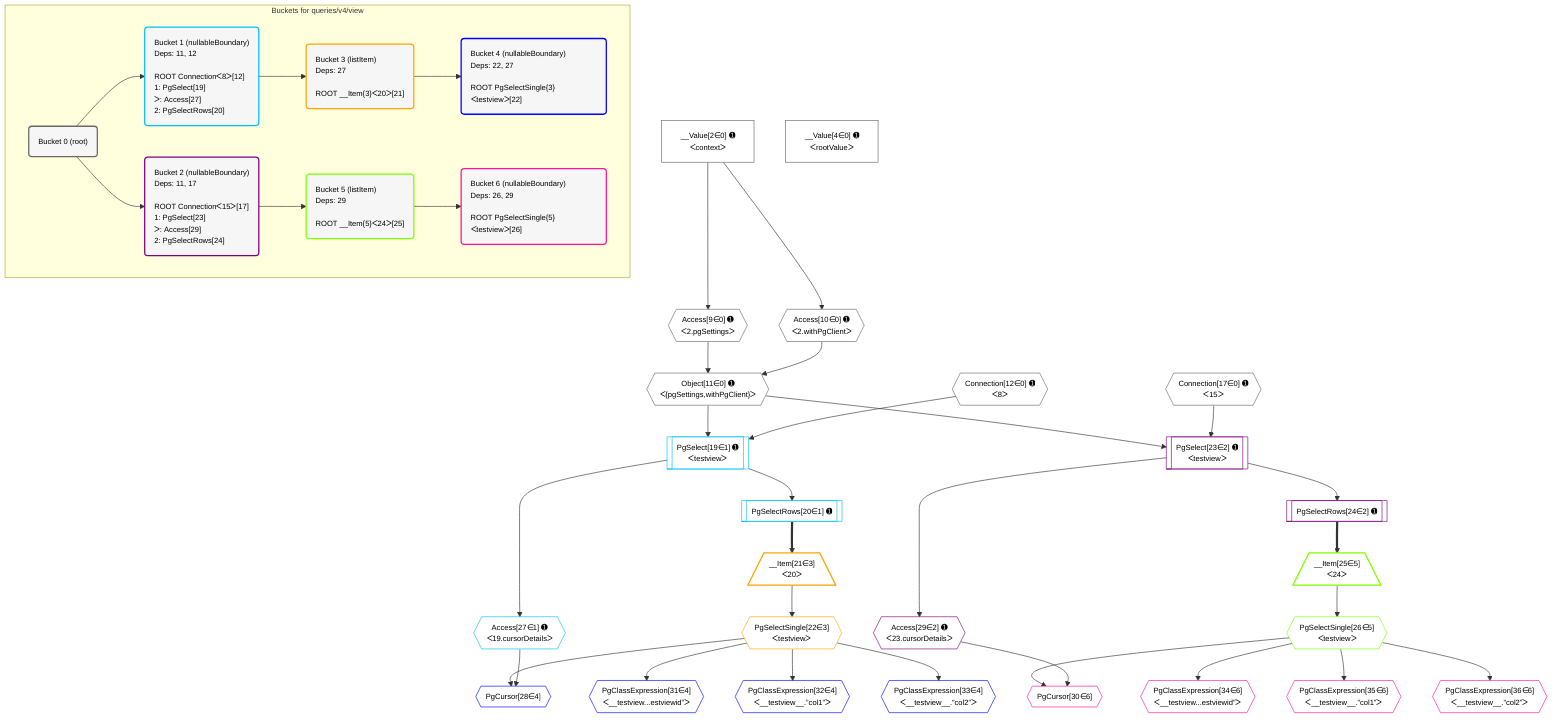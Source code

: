 %%{init: {'themeVariables': { 'fontSize': '12px'}}}%%
graph TD
    classDef path fill:#eee,stroke:#000,color:#000
    classDef plan fill:#fff,stroke-width:1px,color:#000
    classDef itemplan fill:#fff,stroke-width:2px,color:#000
    classDef unbatchedplan fill:#dff,stroke-width:1px,color:#000
    classDef sideeffectplan fill:#fcc,stroke-width:2px,color:#000
    classDef bucket fill:#f6f6f6,color:#000,stroke-width:2px,text-align:left


    %% plan dependencies
    Object11{{"Object[11∈0] ➊<br />ᐸ{pgSettings,withPgClient}ᐳ"}}:::plan
    Access9{{"Access[9∈0] ➊<br />ᐸ2.pgSettingsᐳ"}}:::plan
    Access10{{"Access[10∈0] ➊<br />ᐸ2.withPgClientᐳ"}}:::plan
    Access9 & Access10 --> Object11
    __Value2["__Value[2∈0] ➊<br />ᐸcontextᐳ"]:::plan
    __Value2 --> Access9
    __Value2 --> Access10
    __Value4["__Value[4∈0] ➊<br />ᐸrootValueᐳ"]:::plan
    Connection12{{"Connection[12∈0] ➊<br />ᐸ8ᐳ"}}:::plan
    Connection17{{"Connection[17∈0] ➊<br />ᐸ15ᐳ"}}:::plan
    PgSelect19[["PgSelect[19∈1] ➊<br />ᐸtestviewᐳ"]]:::plan
    Object11 & Connection12 --> PgSelect19
    PgSelectRows20[["PgSelectRows[20∈1] ➊"]]:::plan
    PgSelect19 --> PgSelectRows20
    Access27{{"Access[27∈1] ➊<br />ᐸ19.cursorDetailsᐳ"}}:::plan
    PgSelect19 --> Access27
    __Item21[/"__Item[21∈3]<br />ᐸ20ᐳ"\]:::itemplan
    PgSelectRows20 ==> __Item21
    PgSelectSingle22{{"PgSelectSingle[22∈3]<br />ᐸtestviewᐳ"}}:::plan
    __Item21 --> PgSelectSingle22
    PgCursor28{{"PgCursor[28∈4]"}}:::plan
    PgSelectSingle22 & Access27 --> PgCursor28
    PgClassExpression31{{"PgClassExpression[31∈4]<br />ᐸ__testview...estviewid”ᐳ"}}:::plan
    PgSelectSingle22 --> PgClassExpression31
    PgClassExpression32{{"PgClassExpression[32∈4]<br />ᐸ__testview__.”col1”ᐳ"}}:::plan
    PgSelectSingle22 --> PgClassExpression32
    PgClassExpression33{{"PgClassExpression[33∈4]<br />ᐸ__testview__.”col2”ᐳ"}}:::plan
    PgSelectSingle22 --> PgClassExpression33
    PgSelect23[["PgSelect[23∈2] ➊<br />ᐸtestviewᐳ"]]:::plan
    Object11 & Connection17 --> PgSelect23
    PgSelectRows24[["PgSelectRows[24∈2] ➊"]]:::plan
    PgSelect23 --> PgSelectRows24
    Access29{{"Access[29∈2] ➊<br />ᐸ23.cursorDetailsᐳ"}}:::plan
    PgSelect23 --> Access29
    __Item25[/"__Item[25∈5]<br />ᐸ24ᐳ"\]:::itemplan
    PgSelectRows24 ==> __Item25
    PgSelectSingle26{{"PgSelectSingle[26∈5]<br />ᐸtestviewᐳ"}}:::plan
    __Item25 --> PgSelectSingle26
    PgCursor30{{"PgCursor[30∈6]"}}:::plan
    PgSelectSingle26 & Access29 --> PgCursor30
    PgClassExpression34{{"PgClassExpression[34∈6]<br />ᐸ__testview...estviewid”ᐳ"}}:::plan
    PgSelectSingle26 --> PgClassExpression34
    PgClassExpression35{{"PgClassExpression[35∈6]<br />ᐸ__testview__.”col1”ᐳ"}}:::plan
    PgSelectSingle26 --> PgClassExpression35
    PgClassExpression36{{"PgClassExpression[36∈6]<br />ᐸ__testview__.”col2”ᐳ"}}:::plan
    PgSelectSingle26 --> PgClassExpression36

    %% define steps

    subgraph "Buckets for queries/v4/view"
    Bucket0("Bucket 0 (root)"):::bucket
    classDef bucket0 stroke:#696969
    class Bucket0,__Value2,__Value4,Access9,Access10,Object11,Connection12,Connection17 bucket0
    Bucket1("Bucket 1 (nullableBoundary)<br />Deps: 11, 12<br /><br />ROOT Connectionᐸ8ᐳ[12]<br />1: PgSelect[19]<br />ᐳ: Access[27]<br />2: PgSelectRows[20]"):::bucket
    classDef bucket1 stroke:#00bfff
    class Bucket1,PgSelect19,PgSelectRows20,Access27 bucket1
    Bucket2("Bucket 2 (nullableBoundary)<br />Deps: 11, 17<br /><br />ROOT Connectionᐸ15ᐳ[17]<br />1: PgSelect[23]<br />ᐳ: Access[29]<br />2: PgSelectRows[24]"):::bucket
    classDef bucket2 stroke:#7f007f
    class Bucket2,PgSelect23,PgSelectRows24,Access29 bucket2
    Bucket3("Bucket 3 (listItem)<br />Deps: 27<br /><br />ROOT __Item{3}ᐸ20ᐳ[21]"):::bucket
    classDef bucket3 stroke:#ffa500
    class Bucket3,__Item21,PgSelectSingle22 bucket3
    Bucket4("Bucket 4 (nullableBoundary)<br />Deps: 22, 27<br /><br />ROOT PgSelectSingle{3}ᐸtestviewᐳ[22]"):::bucket
    classDef bucket4 stroke:#0000ff
    class Bucket4,PgCursor28,PgClassExpression31,PgClassExpression32,PgClassExpression33 bucket4
    Bucket5("Bucket 5 (listItem)<br />Deps: 29<br /><br />ROOT __Item{5}ᐸ24ᐳ[25]"):::bucket
    classDef bucket5 stroke:#7fff00
    class Bucket5,__Item25,PgSelectSingle26 bucket5
    Bucket6("Bucket 6 (nullableBoundary)<br />Deps: 26, 29<br /><br />ROOT PgSelectSingle{5}ᐸtestviewᐳ[26]"):::bucket
    classDef bucket6 stroke:#ff1493
    class Bucket6,PgCursor30,PgClassExpression34,PgClassExpression35,PgClassExpression36 bucket6
    Bucket0 --> Bucket1 & Bucket2
    Bucket1 --> Bucket3
    Bucket2 --> Bucket5
    Bucket3 --> Bucket4
    Bucket5 --> Bucket6
    end